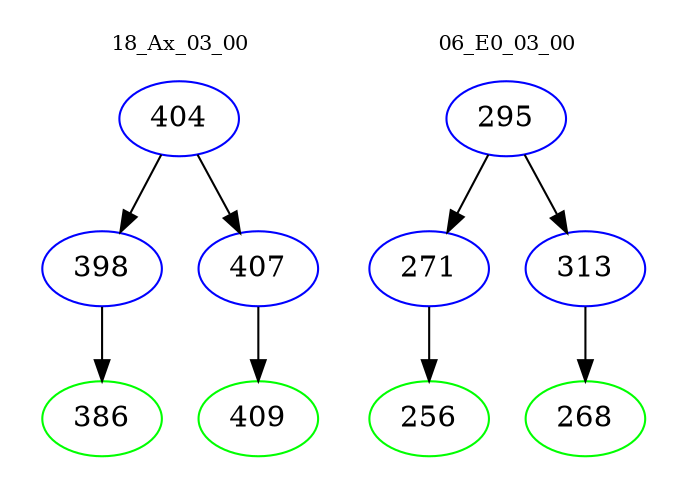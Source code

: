 digraph{
subgraph cluster_0 {
color = white
label = "18_Ax_03_00";
fontsize=10;
T0_404 [label="404", color="blue"]
T0_404 -> T0_398 [color="black"]
T0_398 [label="398", color="blue"]
T0_398 -> T0_386 [color="black"]
T0_386 [label="386", color="green"]
T0_404 -> T0_407 [color="black"]
T0_407 [label="407", color="blue"]
T0_407 -> T0_409 [color="black"]
T0_409 [label="409", color="green"]
}
subgraph cluster_1 {
color = white
label = "06_E0_03_00";
fontsize=10;
T1_295 [label="295", color="blue"]
T1_295 -> T1_271 [color="black"]
T1_271 [label="271", color="blue"]
T1_271 -> T1_256 [color="black"]
T1_256 [label="256", color="green"]
T1_295 -> T1_313 [color="black"]
T1_313 [label="313", color="blue"]
T1_313 -> T1_268 [color="black"]
T1_268 [label="268", color="green"]
}
}
